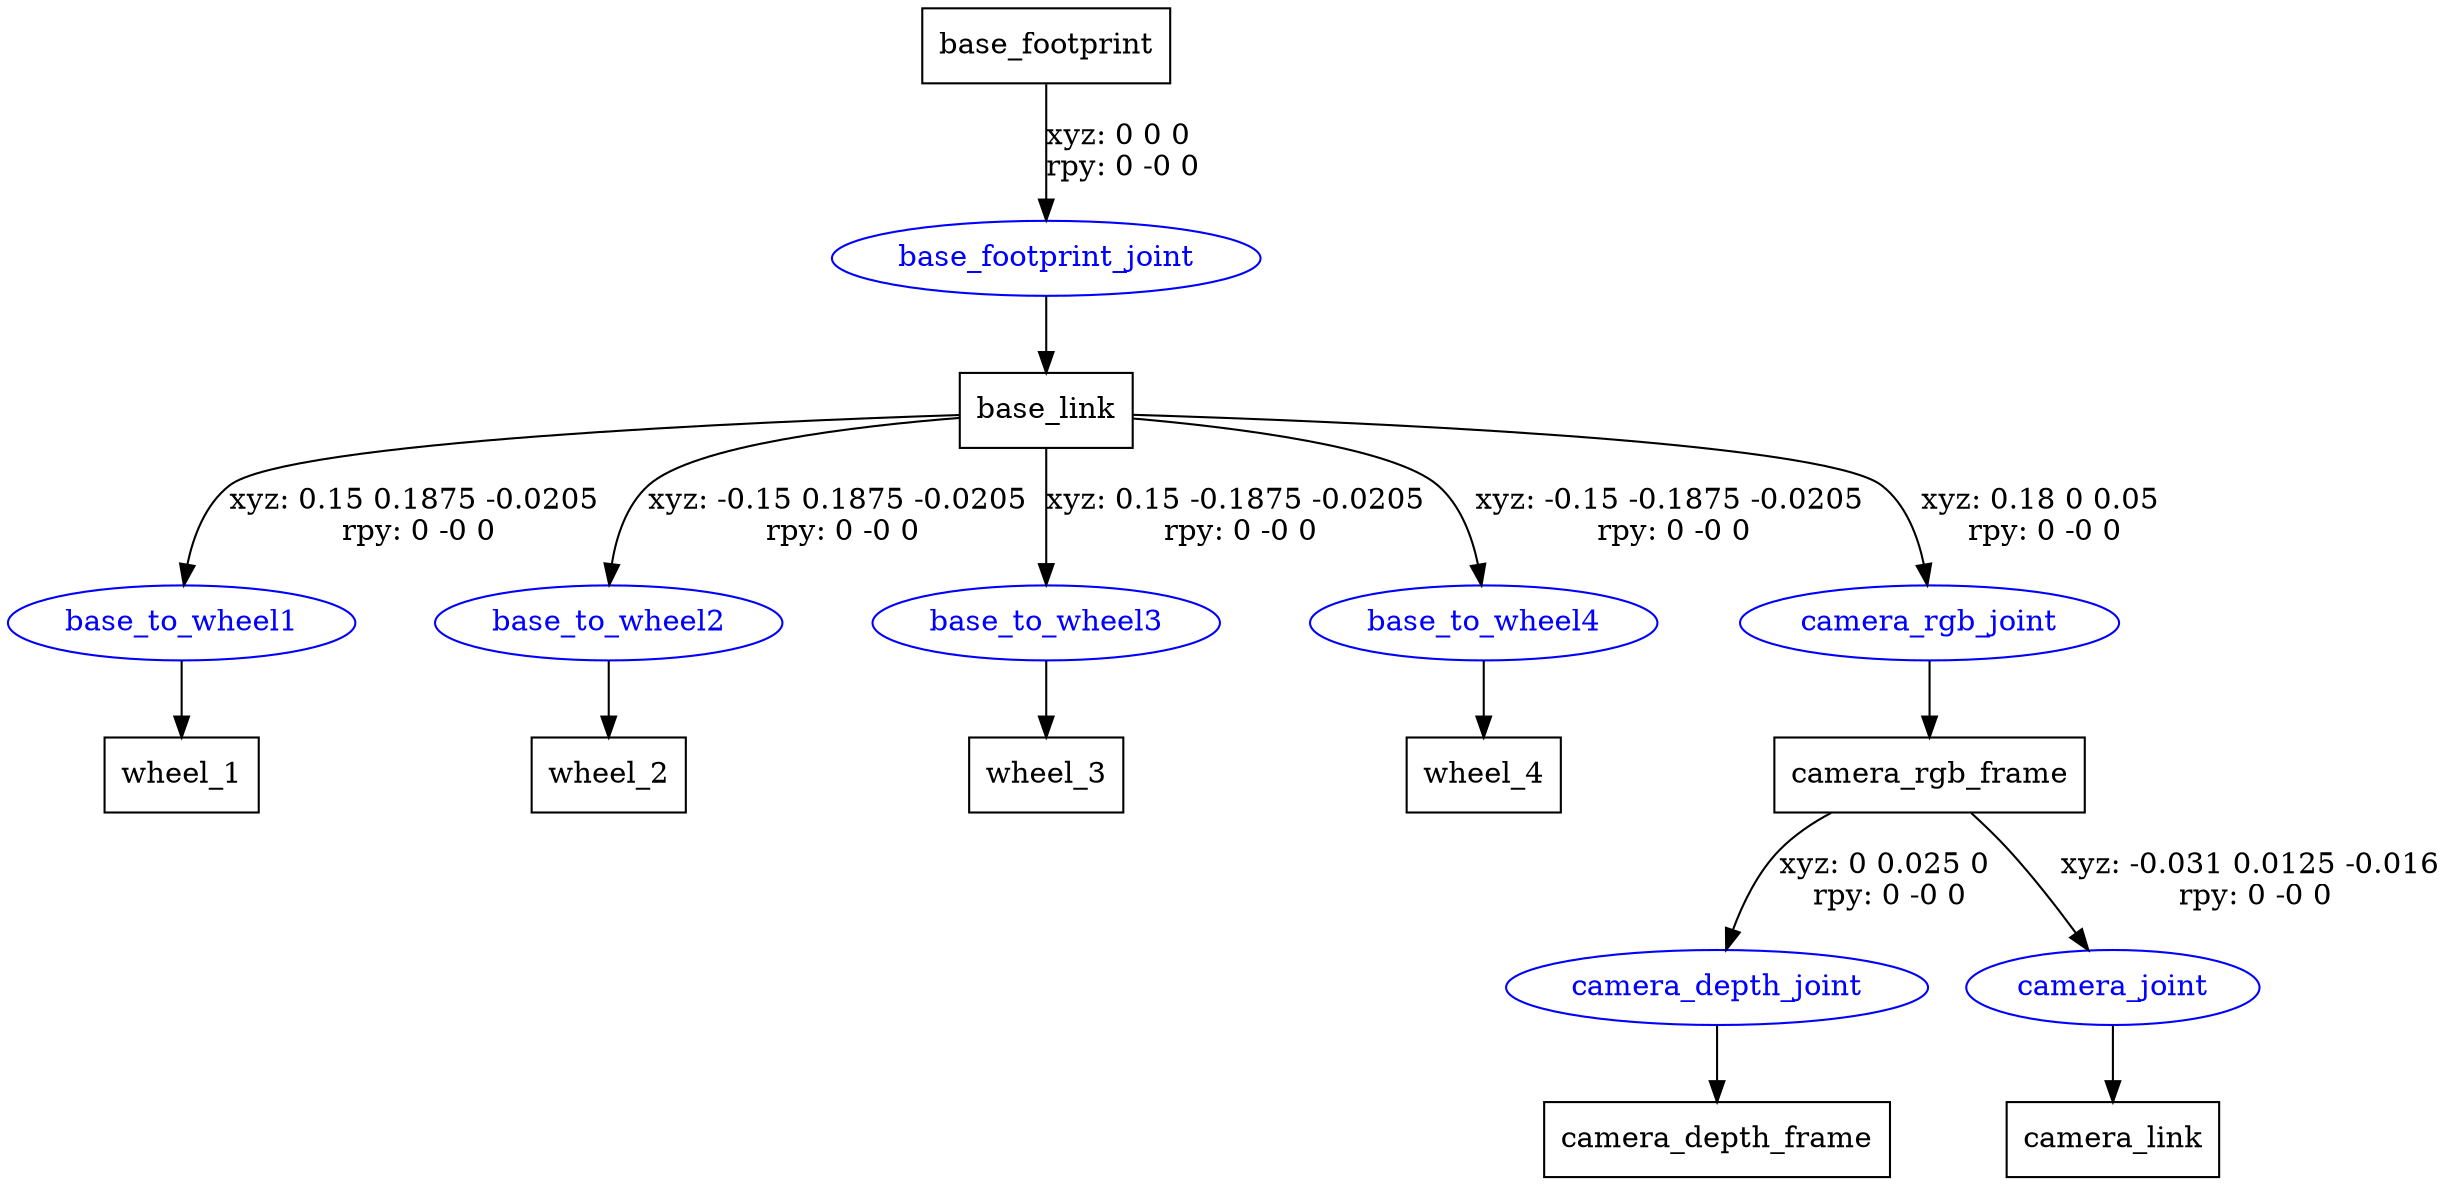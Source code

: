 digraph G {
node [shape=box];
"base_footprint" [label="base_footprint"];
"base_link" [label="base_link"];
"wheel_1" [label="wheel_1"];
"wheel_2" [label="wheel_2"];
"wheel_3" [label="wheel_3"];
"wheel_4" [label="wheel_4"];
"camera_rgb_frame" [label="camera_rgb_frame"];
"camera_depth_frame" [label="camera_depth_frame"];
"camera_link" [label="camera_link"];
node [shape=ellipse, color=blue, fontcolor=blue];
"base_footprint" -> "base_footprint_joint" [label="xyz: 0 0 0 \nrpy: 0 -0 0"]
"base_footprint_joint" -> "base_link"
"base_link" -> "base_to_wheel1" [label="xyz: 0.15 0.1875 -0.0205 \nrpy: 0 -0 0"]
"base_to_wheel1" -> "wheel_1"
"base_link" -> "base_to_wheel2" [label="xyz: -0.15 0.1875 -0.0205 \nrpy: 0 -0 0"]
"base_to_wheel2" -> "wheel_2"
"base_link" -> "base_to_wheel3" [label="xyz: 0.15 -0.1875 -0.0205 \nrpy: 0 -0 0"]
"base_to_wheel3" -> "wheel_3"
"base_link" -> "base_to_wheel4" [label="xyz: -0.15 -0.1875 -0.0205 \nrpy: 0 -0 0"]
"base_to_wheel4" -> "wheel_4"
"base_link" -> "camera_rgb_joint" [label="xyz: 0.18 0 0.05 \nrpy: 0 -0 0"]
"camera_rgb_joint" -> "camera_rgb_frame"
"camera_rgb_frame" -> "camera_depth_joint" [label="xyz: 0 0.025 0 \nrpy: 0 -0 0"]
"camera_depth_joint" -> "camera_depth_frame"
"camera_rgb_frame" -> "camera_joint" [label="xyz: -0.031 0.0125 -0.016 \nrpy: 0 -0 0"]
"camera_joint" -> "camera_link"
}
